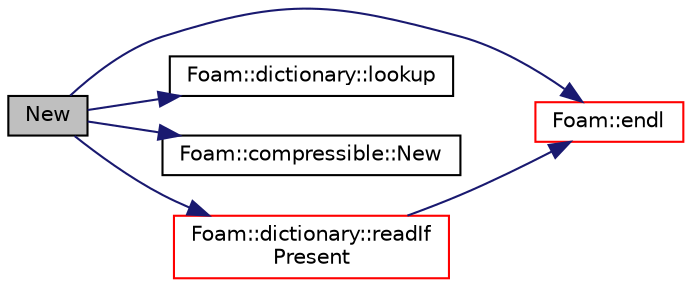 digraph "New"
{
  bgcolor="transparent";
  edge [fontname="Helvetica",fontsize="10",labelfontname="Helvetica",labelfontsize="10"];
  node [fontname="Helvetica",fontsize="10",shape=record];
  rankdir="LR";
  Node1 [label="New",height=0.2,width=0.4,color="black", fillcolor="grey75", style="filled", fontcolor="black"];
  Node1 -> Node2 [color="midnightblue",fontsize="10",style="solid",fontname="Helvetica"];
  Node2 [label="Foam::endl",height=0.2,width=0.4,color="red",URL="$a10725.html#a2db8fe02a0d3909e9351bb4275b23ce4",tooltip="Add newline and flush stream. "];
  Node1 -> Node3 [color="midnightblue",fontsize="10",style="solid",fontname="Helvetica"];
  Node3 [label="Foam::dictionary::lookup",height=0.2,width=0.4,color="black",URL="$a00524.html#a8baab402d653d6e789f67c57e23a5b59",tooltip="Find and return an entry data stream. "];
  Node1 -> Node4 [color="midnightblue",fontsize="10",style="solid",fontname="Helvetica"];
  Node4 [label="Foam::compressible::New",height=0.2,width=0.4,color="black",URL="$a10732.html#ac8bda880d4c66ce83b8278cc6db08df1"];
  Node1 -> Node5 [color="midnightblue",fontsize="10",style="solid",fontname="Helvetica"];
  Node5 [label="Foam::dictionary::readIf\lPresent",height=0.2,width=0.4,color="red",URL="$a00524.html#ac3502a72e9d1a84f63c4919b78595cd4",tooltip="Find an entry if present, and assign to T. "];
  Node5 -> Node2 [color="midnightblue",fontsize="10",style="solid",fontname="Helvetica"];
}
